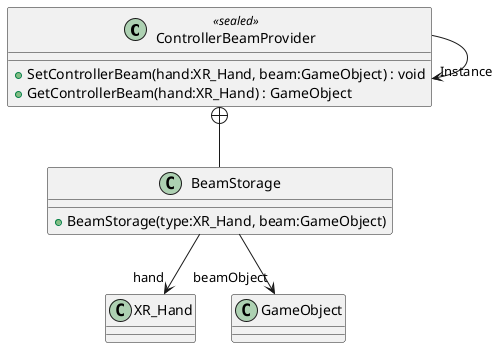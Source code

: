 @startuml
class ControllerBeamProvider <<sealed>> {
    + SetControllerBeam(hand:XR_Hand, beam:GameObject) : void
    + GetControllerBeam(hand:XR_Hand) : GameObject
}
class BeamStorage {
    + BeamStorage(type:XR_Hand, beam:GameObject)
}
ControllerBeamProvider --> "Instance" ControllerBeamProvider
ControllerBeamProvider +-- BeamStorage
BeamStorage --> "hand" XR_Hand
BeamStorage --> "beamObject" GameObject
@enduml
